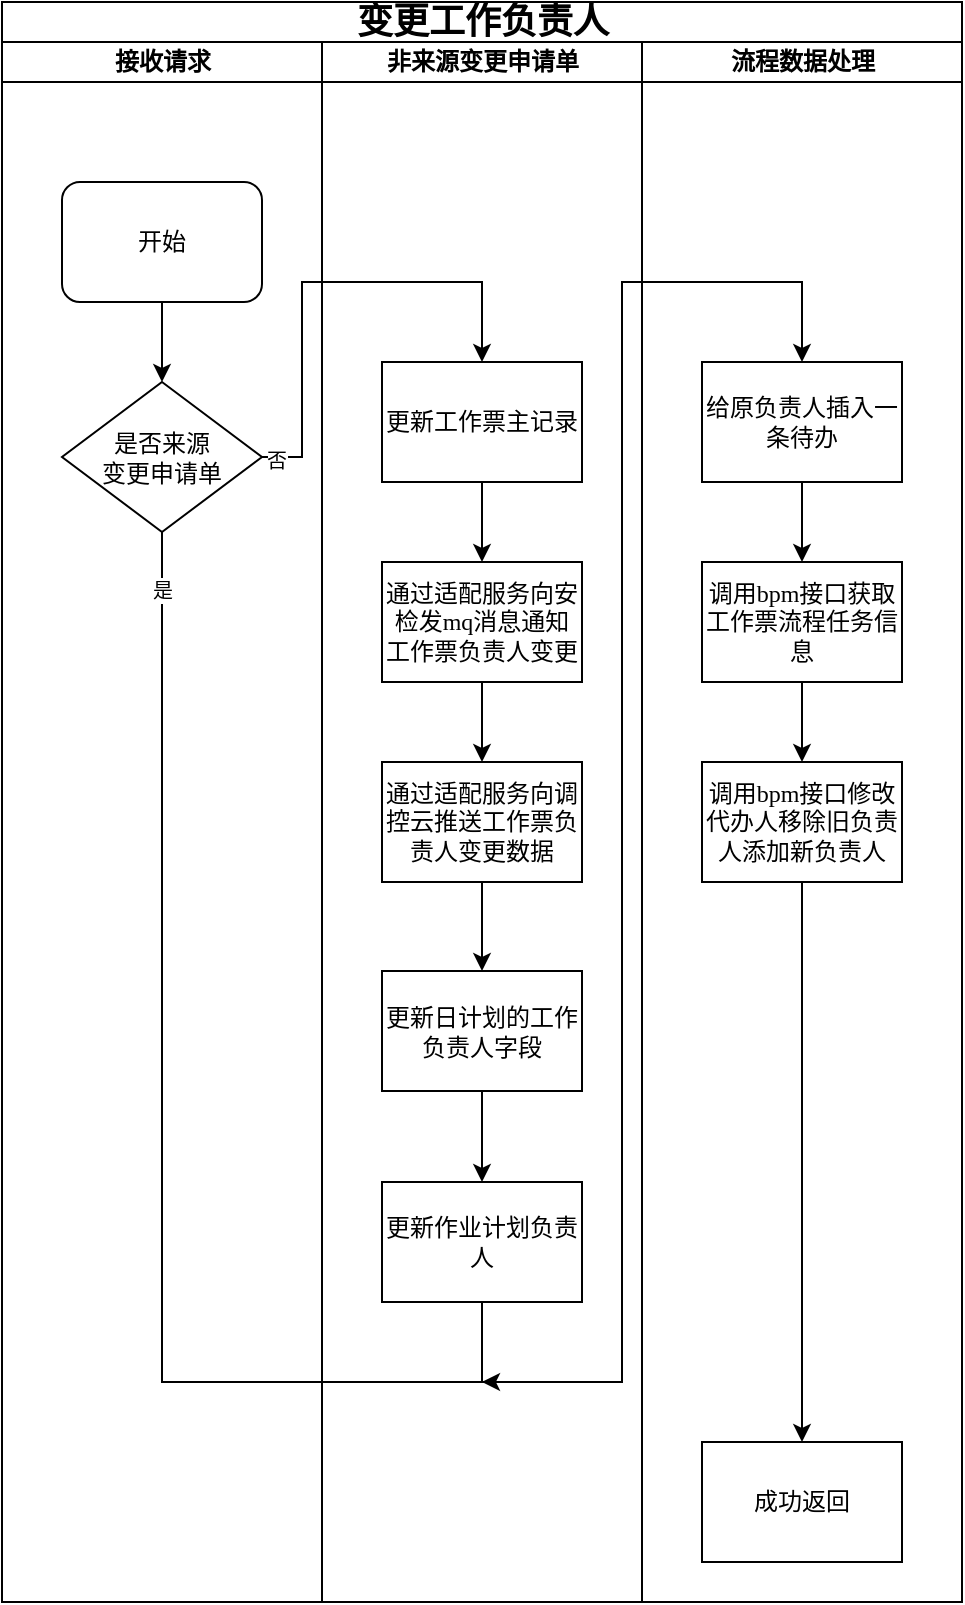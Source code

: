 <mxfile version="26.2.13">
  <diagram name="第 1 页" id="MGNUn85jjo4Qp-0RZlL9">
    <mxGraphModel dx="1044" dy="562" grid="1" gridSize="10" guides="1" tooltips="1" connect="1" arrows="1" fold="1" page="1" pageScale="1" pageWidth="827" pageHeight="1169" math="0" shadow="0">
      <root>
        <mxCell id="0" />
        <mxCell id="1" parent="0" />
        <mxCell id="aJ3NnQ6fRwIkyQ2HddgB-1" value="&lt;span style=&quot;font-size: 18px;&quot;&gt;变更工作负责人&lt;/span&gt;" style="swimlane;html=1;childLayout=stackLayout;startSize=20;rounded=0;shadow=0;labelBackgroundColor=none;strokeWidth=1;fontFamily=Verdana;fontSize=8;align=center;" vertex="1" parent="1">
          <mxGeometry x="70" y="40" width="480" height="800" as="geometry" />
        </mxCell>
        <mxCell id="aJ3NnQ6fRwIkyQ2HddgB-2" value="接收请求" style="swimlane;html=1;startSize=20;" vertex="1" parent="aJ3NnQ6fRwIkyQ2HddgB-1">
          <mxGeometry y="20" width="160" height="780" as="geometry">
            <mxRectangle y="20" width="40" height="730" as="alternateBounds" />
          </mxGeometry>
        </mxCell>
        <mxCell id="aJ3NnQ6fRwIkyQ2HddgB-3" style="edgeStyle=orthogonalEdgeStyle;rounded=0;orthogonalLoop=1;jettySize=auto;html=1;exitX=0.5;exitY=1;exitDx=0;exitDy=0;entryX=0.5;entryY=0;entryDx=0;entryDy=0;" edge="1" parent="aJ3NnQ6fRwIkyQ2HddgB-2" source="aJ3NnQ6fRwIkyQ2HddgB-4" target="aJ3NnQ6fRwIkyQ2HddgB-88">
          <mxGeometry relative="1" as="geometry">
            <mxPoint x="80" y="160" as="targetPoint" />
          </mxGeometry>
        </mxCell>
        <mxCell id="aJ3NnQ6fRwIkyQ2HddgB-4" value="&lt;font style=&quot;font-size: 12px;&quot;&gt;开始&lt;/font&gt;" style="rounded=1;whiteSpace=wrap;html=1;shadow=0;labelBackgroundColor=none;strokeWidth=1;fontFamily=Verdana;fontSize=8;align=center;" vertex="1" parent="aJ3NnQ6fRwIkyQ2HddgB-2">
          <mxGeometry x="30" y="70" width="100" height="60" as="geometry" />
        </mxCell>
        <mxCell id="aJ3NnQ6fRwIkyQ2HddgB-98" style="edgeStyle=orthogonalEdgeStyle;rounded=0;orthogonalLoop=1;jettySize=auto;html=1;exitX=0.5;exitY=1;exitDx=0;exitDy=0;" edge="1" parent="aJ3NnQ6fRwIkyQ2HddgB-2" source="aJ3NnQ6fRwIkyQ2HddgB-88">
          <mxGeometry relative="1" as="geometry">
            <mxPoint x="240" y="670" as="targetPoint" />
            <Array as="points">
              <mxPoint x="80" y="670" />
              <mxPoint x="241" y="670" />
            </Array>
          </mxGeometry>
        </mxCell>
        <mxCell id="aJ3NnQ6fRwIkyQ2HddgB-100" value="&lt;font style=&quot;font-size: 10px;&quot;&gt;是&lt;/font&gt;" style="edgeLabel;html=1;align=center;verticalAlign=middle;resizable=0;points=[];" vertex="1" connectable="0" parent="aJ3NnQ6fRwIkyQ2HddgB-98">
          <mxGeometry x="-0.901" relative="1" as="geometry">
            <mxPoint as="offset" />
          </mxGeometry>
        </mxCell>
        <mxCell id="aJ3NnQ6fRwIkyQ2HddgB-88" value="&lt;span style=&quot;font-size: 12px;&quot;&gt;是否来源&lt;/span&gt;&lt;div&gt;&lt;span style=&quot;font-size: 12px;&quot;&gt;变更申请单&lt;/span&gt;&lt;/div&gt;" style="rhombus;whiteSpace=wrap;html=1;rounded=0;shadow=0;labelBackgroundColor=none;strokeWidth=1;fontFamily=Verdana;fontSize=8;align=center;" vertex="1" parent="aJ3NnQ6fRwIkyQ2HddgB-2">
          <mxGeometry x="30" y="170" width="100" height="75" as="geometry" />
        </mxCell>
        <mxCell id="aJ3NnQ6fRwIkyQ2HddgB-11" value="非来源变更申请单" style="swimlane;html=1;startSize=20;" vertex="1" parent="aJ3NnQ6fRwIkyQ2HddgB-1">
          <mxGeometry x="160" y="20" width="160" height="780" as="geometry" />
        </mxCell>
        <mxCell id="aJ3NnQ6fRwIkyQ2HddgB-12" style="edgeStyle=orthogonalEdgeStyle;rounded=0;orthogonalLoop=1;jettySize=auto;html=1;exitX=0.5;exitY=1;exitDx=0;exitDy=0;" edge="1" parent="aJ3NnQ6fRwIkyQ2HddgB-11" source="aJ3NnQ6fRwIkyQ2HddgB-13" target="aJ3NnQ6fRwIkyQ2HddgB-15">
          <mxGeometry relative="1" as="geometry" />
        </mxCell>
        <mxCell id="aJ3NnQ6fRwIkyQ2HddgB-13" value="&lt;span style=&quot;font-size: 12px;&quot;&gt;更新工作票主记录&lt;/span&gt;" style="whiteSpace=wrap;html=1;fontSize=8;fontFamily=Verdana;rounded=0;shadow=0;labelBackgroundColor=none;strokeWidth=1;" vertex="1" parent="aJ3NnQ6fRwIkyQ2HddgB-11">
          <mxGeometry x="30" y="160" width="100" height="60" as="geometry" />
        </mxCell>
        <mxCell id="aJ3NnQ6fRwIkyQ2HddgB-14" style="edgeStyle=orthogonalEdgeStyle;rounded=0;orthogonalLoop=1;jettySize=auto;html=1;exitX=0.5;exitY=1;exitDx=0;exitDy=0;entryX=0.5;entryY=0;entryDx=0;entryDy=0;" edge="1" parent="aJ3NnQ6fRwIkyQ2HddgB-11" source="aJ3NnQ6fRwIkyQ2HddgB-15" target="aJ3NnQ6fRwIkyQ2HddgB-17">
          <mxGeometry relative="1" as="geometry" />
        </mxCell>
        <mxCell id="aJ3NnQ6fRwIkyQ2HddgB-15" value="&lt;span style=&quot;font-size: 12px;&quot;&gt;通过适配服务向安检发mq消息通知&lt;/span&gt;&lt;span style=&quot;font-size: 12px;&quot;&gt;工作票负责人变更&lt;/span&gt;" style="whiteSpace=wrap;html=1;fontSize=8;fontFamily=Verdana;rounded=0;shadow=0;labelBackgroundColor=none;strokeWidth=1;" vertex="1" parent="aJ3NnQ6fRwIkyQ2HddgB-11">
          <mxGeometry x="30" y="260" width="100" height="60" as="geometry" />
        </mxCell>
        <mxCell id="aJ3NnQ6fRwIkyQ2HddgB-16" style="edgeStyle=orthogonalEdgeStyle;rounded=0;orthogonalLoop=1;jettySize=auto;html=1;exitX=0.5;exitY=1;exitDx=0;exitDy=0;" edge="1" parent="aJ3NnQ6fRwIkyQ2HddgB-11" source="aJ3NnQ6fRwIkyQ2HddgB-17" target="aJ3NnQ6fRwIkyQ2HddgB-19">
          <mxGeometry relative="1" as="geometry" />
        </mxCell>
        <mxCell id="aJ3NnQ6fRwIkyQ2HddgB-17" value="&lt;span style=&quot;font-size: 12px;&quot;&gt;通过适配服务向调控云推送&lt;/span&gt;&lt;span style=&quot;font-size: 12px;&quot;&gt;工作票负责人变更数据&lt;/span&gt;" style="whiteSpace=wrap;html=1;fontSize=8;fontFamily=Verdana;rounded=0;shadow=0;labelBackgroundColor=none;strokeWidth=1;" vertex="1" parent="aJ3NnQ6fRwIkyQ2HddgB-11">
          <mxGeometry x="30" y="360" width="100" height="60" as="geometry" />
        </mxCell>
        <mxCell id="aJ3NnQ6fRwIkyQ2HddgB-18" style="edgeStyle=orthogonalEdgeStyle;rounded=0;orthogonalLoop=1;jettySize=auto;html=1;exitX=0.5;exitY=1;exitDx=0;exitDy=0;" edge="1" parent="aJ3NnQ6fRwIkyQ2HddgB-11" source="aJ3NnQ6fRwIkyQ2HddgB-19" target="aJ3NnQ6fRwIkyQ2HddgB-20">
          <mxGeometry relative="1" as="geometry" />
        </mxCell>
        <mxCell id="aJ3NnQ6fRwIkyQ2HddgB-19" value="&lt;span style=&quot;font-size: 12px;&quot;&gt;更新日计划的工作负责人字段&lt;/span&gt;" style="whiteSpace=wrap;html=1;fontSize=8;fontFamily=Verdana;rounded=0;shadow=0;labelBackgroundColor=none;strokeWidth=1;" vertex="1" parent="aJ3NnQ6fRwIkyQ2HddgB-11">
          <mxGeometry x="30" y="464.5" width="100" height="60" as="geometry" />
        </mxCell>
        <mxCell id="aJ3NnQ6fRwIkyQ2HddgB-20" value="&lt;span style=&quot;font-size: 12px;&quot;&gt;更新作业计划负责人&lt;/span&gt;" style="whiteSpace=wrap;html=1;fontSize=8;fontFamily=Verdana;rounded=0;shadow=0;labelBackgroundColor=none;strokeWidth=1;" vertex="1" parent="aJ3NnQ6fRwIkyQ2HddgB-11">
          <mxGeometry x="30" y="570" width="100" height="60" as="geometry" />
        </mxCell>
        <mxCell id="aJ3NnQ6fRwIkyQ2HddgB-21" value="流程数据处理" style="swimlane;html=1;startSize=20;" vertex="1" parent="aJ3NnQ6fRwIkyQ2HddgB-1">
          <mxGeometry x="320" y="20" width="160" height="780" as="geometry" />
        </mxCell>
        <mxCell id="aJ3NnQ6fRwIkyQ2HddgB-94" style="edgeStyle=orthogonalEdgeStyle;rounded=0;orthogonalLoop=1;jettySize=auto;html=1;exitX=0.5;exitY=1;exitDx=0;exitDy=0;entryX=0.5;entryY=0;entryDx=0;entryDy=0;" edge="1" parent="aJ3NnQ6fRwIkyQ2HddgB-21" source="aJ3NnQ6fRwIkyQ2HddgB-92" target="aJ3NnQ6fRwIkyQ2HddgB-93">
          <mxGeometry relative="1" as="geometry" />
        </mxCell>
        <mxCell id="aJ3NnQ6fRwIkyQ2HddgB-92" value="&lt;span style=&quot;font-size: 12px;&quot;&gt;给原负责人插入一条待办&lt;/span&gt;" style="whiteSpace=wrap;html=1;fontSize=8;fontFamily=Verdana;rounded=0;shadow=0;labelBackgroundColor=none;strokeWidth=1;" vertex="1" parent="aJ3NnQ6fRwIkyQ2HddgB-21">
          <mxGeometry x="30" y="160" width="100" height="60" as="geometry" />
        </mxCell>
        <mxCell id="aJ3NnQ6fRwIkyQ2HddgB-96" style="edgeStyle=orthogonalEdgeStyle;rounded=0;orthogonalLoop=1;jettySize=auto;html=1;exitX=0.5;exitY=1;exitDx=0;exitDy=0;entryX=0.5;entryY=0;entryDx=0;entryDy=0;" edge="1" parent="aJ3NnQ6fRwIkyQ2HddgB-21" source="aJ3NnQ6fRwIkyQ2HddgB-93" target="aJ3NnQ6fRwIkyQ2HddgB-95">
          <mxGeometry relative="1" as="geometry" />
        </mxCell>
        <mxCell id="aJ3NnQ6fRwIkyQ2HddgB-93" value="&lt;span style=&quot;font-size: 12px;&quot;&gt;调用bpm接口获取工作票流程任务信息&lt;/span&gt;" style="whiteSpace=wrap;html=1;fontSize=8;fontFamily=Verdana;rounded=0;shadow=0;labelBackgroundColor=none;strokeWidth=1;" vertex="1" parent="aJ3NnQ6fRwIkyQ2HddgB-21">
          <mxGeometry x="30" y="260" width="100" height="60" as="geometry" />
        </mxCell>
        <mxCell id="aJ3NnQ6fRwIkyQ2HddgB-97" style="edgeStyle=orthogonalEdgeStyle;rounded=0;orthogonalLoop=1;jettySize=auto;html=1;exitX=0.5;exitY=1;exitDx=0;exitDy=0;entryX=0.5;entryY=0;entryDx=0;entryDy=0;" edge="1" parent="aJ3NnQ6fRwIkyQ2HddgB-21" source="aJ3NnQ6fRwIkyQ2HddgB-95" target="aJ3NnQ6fRwIkyQ2HddgB-63">
          <mxGeometry relative="1" as="geometry" />
        </mxCell>
        <mxCell id="aJ3NnQ6fRwIkyQ2HddgB-95" value="&lt;span style=&quot;font-size: 12px;&quot;&gt;调用bpm接口修改代办人移除旧负责人添加新负责人&lt;/span&gt;" style="whiteSpace=wrap;html=1;fontSize=8;fontFamily=Verdana;rounded=0;shadow=0;labelBackgroundColor=none;strokeWidth=1;" vertex="1" parent="aJ3NnQ6fRwIkyQ2HddgB-21">
          <mxGeometry x="30" y="360" width="100" height="60" as="geometry" />
        </mxCell>
        <mxCell id="aJ3NnQ6fRwIkyQ2HddgB-63" value="&lt;span style=&quot;font-size: 12px;&quot;&gt;成功返回&lt;/span&gt;" style="whiteSpace=wrap;html=1;fontSize=8;fontFamily=Verdana;rounded=0;shadow=0;labelBackgroundColor=none;strokeWidth=1;" vertex="1" parent="aJ3NnQ6fRwIkyQ2HddgB-21">
          <mxGeometry x="30" y="700" width="100" height="60" as="geometry" />
        </mxCell>
        <mxCell id="aJ3NnQ6fRwIkyQ2HddgB-60" style="edgeStyle=orthogonalEdgeStyle;rounded=0;orthogonalLoop=1;jettySize=auto;html=1;exitX=0.5;exitY=1;exitDx=0;exitDy=0;entryX=0.5;entryY=0;entryDx=0;entryDy=0;" edge="1" parent="aJ3NnQ6fRwIkyQ2HddgB-1" source="aJ3NnQ6fRwIkyQ2HddgB-20" target="aJ3NnQ6fRwIkyQ2HddgB-92">
          <mxGeometry relative="1" as="geometry">
            <mxPoint x="400" y="172.5" as="targetPoint" />
            <Array as="points">
              <mxPoint x="240" y="690" />
              <mxPoint x="310" y="690" />
              <mxPoint x="310" y="140" />
              <mxPoint x="400" y="140" />
            </Array>
          </mxGeometry>
        </mxCell>
        <mxCell id="aJ3NnQ6fRwIkyQ2HddgB-89" style="edgeStyle=orthogonalEdgeStyle;rounded=0;orthogonalLoop=1;jettySize=auto;html=1;exitX=1;exitY=0.5;exitDx=0;exitDy=0;entryX=0.5;entryY=0;entryDx=0;entryDy=0;" edge="1" parent="aJ3NnQ6fRwIkyQ2HddgB-1" source="aJ3NnQ6fRwIkyQ2HddgB-88" target="aJ3NnQ6fRwIkyQ2HddgB-13">
          <mxGeometry relative="1" as="geometry">
            <Array as="points">
              <mxPoint x="150" y="228" />
              <mxPoint x="150" y="140" />
              <mxPoint x="240" y="140" />
            </Array>
          </mxGeometry>
        </mxCell>
        <mxCell id="aJ3NnQ6fRwIkyQ2HddgB-90" value="&lt;font style=&quot;font-size: 10px;&quot;&gt;否&lt;/font&gt;" style="edgeLabel;html=1;align=center;verticalAlign=middle;resizable=0;points=[];" vertex="1" connectable="0" parent="aJ3NnQ6fRwIkyQ2HddgB-89">
          <mxGeometry x="-0.939" y="-1" relative="1" as="geometry">
            <mxPoint as="offset" />
          </mxGeometry>
        </mxCell>
      </root>
    </mxGraphModel>
  </diagram>
</mxfile>
